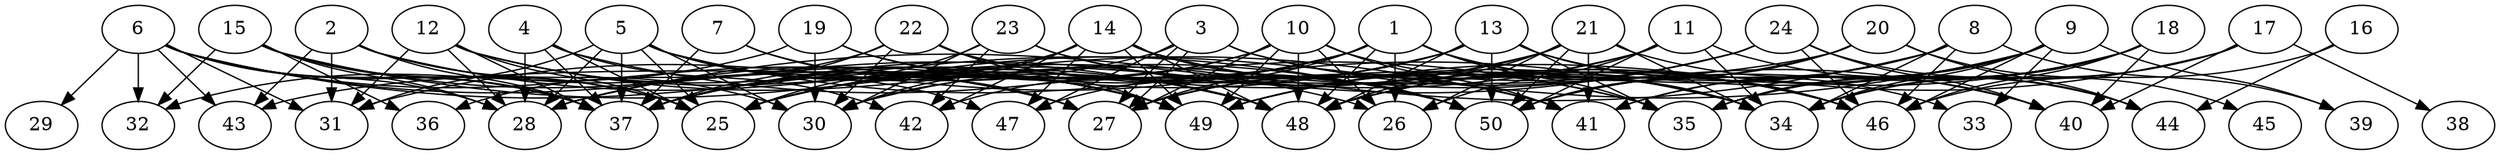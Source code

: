 // DAG automatically generated by daggen at Thu Oct  3 14:07:58 2019
// ./daggen --dot -n 50 --ccr 0.3 --fat 0.9 --regular 0.5 --density 0.5 --mindata 5242880 --maxdata 52428800 
digraph G {
  1 [size="113169067", alpha="0.04", expect_size="33950720"] 
  1 -> 26 [size ="33950720"]
  1 -> 27 [size ="33950720"]
  1 -> 31 [size ="33950720"]
  1 -> 34 [size ="33950720"]
  1 -> 35 [size ="33950720"]
  1 -> 37 [size ="33950720"]
  1 -> 42 [size ="33950720"]
  1 -> 46 [size ="33950720"]
  1 -> 48 [size ="33950720"]
  2 [size="37672960", alpha="0.04", expect_size="11301888"] 
  2 -> 26 [size ="11301888"]
  2 -> 27 [size ="11301888"]
  2 -> 30 [size ="11301888"]
  2 -> 31 [size ="11301888"]
  2 -> 37 [size ="11301888"]
  2 -> 43 [size ="11301888"]
  3 [size="131536213", alpha="0.19", expect_size="39460864"] 
  3 -> 27 [size ="39460864"]
  3 -> 27 [size ="39460864"]
  3 -> 28 [size ="39460864"]
  3 -> 34 [size ="39460864"]
  3 -> 40 [size ="39460864"]
  3 -> 47 [size ="39460864"]
  4 [size="49070080", alpha="0.17", expect_size="14721024"] 
  4 -> 25 [size ="14721024"]
  4 -> 28 [size ="14721024"]
  4 -> 35 [size ="14721024"]
  4 -> 37 [size ="14721024"]
  4 -> 42 [size ="14721024"]
  5 [size="135069013", alpha="0.07", expect_size="40520704"] 
  5 -> 25 [size ="40520704"]
  5 -> 28 [size ="40520704"]
  5 -> 30 [size ="40520704"]
  5 -> 31 [size ="40520704"]
  5 -> 34 [size ="40520704"]
  5 -> 37 [size ="40520704"]
  5 -> 47 [size ="40520704"]
  5 -> 48 [size ="40520704"]
  5 -> 49 [size ="40520704"]
  6 [size="63839573", alpha="0.11", expect_size="19151872"] 
  6 -> 25 [size ="19151872"]
  6 -> 27 [size ="19151872"]
  6 -> 28 [size ="19151872"]
  6 -> 29 [size ="19151872"]
  6 -> 31 [size ="19151872"]
  6 -> 32 [size ="19151872"]
  6 -> 37 [size ="19151872"]
  6 -> 43 [size ="19151872"]
  6 -> 48 [size ="19151872"]
  6 -> 50 [size ="19151872"]
  7 [size="110656853", alpha="0.12", expect_size="33197056"] 
  7 -> 27 [size ="33197056"]
  7 -> 37 [size ="33197056"]
  7 -> 49 [size ="33197056"]
  8 [size="119480320", alpha="0.06", expect_size="35844096"] 
  8 -> 28 [size ="35844096"]
  8 -> 34 [size ="35844096"]
  8 -> 39 [size ="35844096"]
  8 -> 46 [size ="35844096"]
  8 -> 48 [size ="35844096"]
  8 -> 49 [size ="35844096"]
  8 -> 50 [size ="35844096"]
  9 [size="153972053", alpha="0.10", expect_size="46191616"] 
  9 -> 25 [size ="46191616"]
  9 -> 33 [size ="46191616"]
  9 -> 34 [size ="46191616"]
  9 -> 35 [size ="46191616"]
  9 -> 39 [size ="46191616"]
  9 -> 41 [size ="46191616"]
  9 -> 46 [size ="46191616"]
  9 -> 48 [size ="46191616"]
  9 -> 49 [size ="46191616"]
  10 [size="115159040", alpha="0.15", expect_size="34547712"] 
  10 -> 25 [size ="34547712"]
  10 -> 26 [size ="34547712"]
  10 -> 27 [size ="34547712"]
  10 -> 30 [size ="34547712"]
  10 -> 34 [size ="34547712"]
  10 -> 41 [size ="34547712"]
  10 -> 48 [size ="34547712"]
  10 -> 49 [size ="34547712"]
  11 [size="17517227", alpha="0.08", expect_size="5255168"] 
  11 -> 25 [size ="5255168"]
  11 -> 26 [size ="5255168"]
  11 -> 27 [size ="5255168"]
  11 -> 34 [size ="5255168"]
  11 -> 44 [size ="5255168"]
  11 -> 50 [size ="5255168"]
  12 [size="47383893", alpha="0.12", expect_size="14215168"] 
  12 -> 25 [size ="14215168"]
  12 -> 28 [size ="14215168"]
  12 -> 31 [size ="14215168"]
  12 -> 37 [size ="14215168"]
  12 -> 48 [size ="14215168"]
  12 -> 49 [size ="14215168"]
  12 -> 50 [size ="14215168"]
  13 [size="80244053", alpha="0.15", expect_size="24073216"] 
  13 -> 25 [size ="24073216"]
  13 -> 28 [size ="24073216"]
  13 -> 33 [size ="24073216"]
  13 -> 35 [size ="24073216"]
  13 -> 46 [size ="24073216"]
  13 -> 47 [size ="24073216"]
  13 -> 48 [size ="24073216"]
  13 -> 50 [size ="24073216"]
  14 [size="68969813", alpha="0.01", expect_size="20690944"] 
  14 -> 30 [size ="20690944"]
  14 -> 37 [size ="20690944"]
  14 -> 42 [size ="20690944"]
  14 -> 46 [size ="20690944"]
  14 -> 47 [size ="20690944"]
  14 -> 48 [size ="20690944"]
  14 -> 49 [size ="20690944"]
  14 -> 50 [size ="20690944"]
  15 [size="44240213", alpha="0.08", expect_size="13272064"] 
  15 -> 25 [size ="13272064"]
  15 -> 28 [size ="13272064"]
  15 -> 32 [size ="13272064"]
  15 -> 36 [size ="13272064"]
  15 -> 37 [size ="13272064"]
  15 -> 41 [size ="13272064"]
  15 -> 49 [size ="13272064"]
  16 [size="100461227", alpha="0.02", expect_size="30138368"] 
  16 -> 44 [size ="30138368"]
  16 -> 46 [size ="30138368"]
  17 [size="29003093", alpha="0.16", expect_size="8700928"] 
  17 -> 34 [size ="8700928"]
  17 -> 35 [size ="8700928"]
  17 -> 38 [size ="8700928"]
  17 -> 40 [size ="8700928"]
  17 -> 49 [size ="8700928"]
  18 [size="123740160", alpha="0.15", expect_size="37122048"] 
  18 -> 34 [size ="37122048"]
  18 -> 35 [size ="37122048"]
  18 -> 40 [size ="37122048"]
  18 -> 41 [size ="37122048"]
  18 -> 46 [size ="37122048"]
  18 -> 48 [size ="37122048"]
  18 -> 50 [size ="37122048"]
  19 [size="171031893", alpha="0.00", expect_size="51309568"] 
  19 -> 30 [size ="51309568"]
  19 -> 32 [size ="51309568"]
  19 -> 48 [size ="51309568"]
  19 -> 50 [size ="51309568"]
  20 [size="91849387", alpha="0.06", expect_size="27554816"] 
  20 -> 43 [size ="27554816"]
  20 -> 44 [size ="27554816"]
  20 -> 45 [size ="27554816"]
  20 -> 49 [size ="27554816"]
  20 -> 50 [size ="27554816"]
  21 [size="51913387", alpha="0.04", expect_size="15574016"] 
  21 -> 26 [size ="15574016"]
  21 -> 27 [size ="15574016"]
  21 -> 34 [size ="15574016"]
  21 -> 37 [size ="15574016"]
  21 -> 40 [size ="15574016"]
  21 -> 41 [size ="15574016"]
  21 -> 48 [size ="15574016"]
  21 -> 50 [size ="15574016"]
  22 [size="117493760", alpha="0.05", expect_size="35248128"] 
  22 -> 30 [size ="35248128"]
  22 -> 35 [size ="35248128"]
  22 -> 36 [size ="35248128"]
  22 -> 37 [size ="35248128"]
  22 -> 49 [size ="35248128"]
  22 -> 50 [size ="35248128"]
  23 [size="56302933", alpha="0.00", expect_size="16890880"] 
  23 -> 25 [size ="16890880"]
  23 -> 30 [size ="16890880"]
  23 -> 41 [size ="16890880"]
  23 -> 42 [size ="16890880"]
  23 -> 46 [size ="16890880"]
  24 [size="19537920", alpha="0.20", expect_size="5861376"] 
  24 -> 27 [size ="5861376"]
  24 -> 30 [size ="5861376"]
  24 -> 37 [size ="5861376"]
  24 -> 40 [size ="5861376"]
  24 -> 44 [size ="5861376"]
  24 -> 46 [size ="5861376"]
  25 [size="31023787", alpha="0.14", expect_size="9307136"] 
  26 [size="97256107", alpha="0.14", expect_size="29176832"] 
  27 [size="112861867", alpha="0.06", expect_size="33858560"] 
  28 [size="77622613", alpha="0.11", expect_size="23286784"] 
  29 [size="37120000", alpha="0.13", expect_size="11136000"] 
  30 [size="37891413", alpha="0.08", expect_size="11367424"] 
  31 [size="85964800", alpha="0.03", expect_size="25789440"] 
  32 [size="119749973", alpha="0.01", expect_size="35924992"] 
  33 [size="159440213", alpha="0.08", expect_size="47832064"] 
  34 [size="161815893", alpha="0.01", expect_size="48544768"] 
  35 [size="158474240", alpha="0.17", expect_size="47542272"] 
  36 [size="109718187", alpha="0.04", expect_size="32915456"] 
  37 [size="61921280", alpha="0.13", expect_size="18576384"] 
  38 [size="108257280", alpha="0.15", expect_size="32477184"] 
  39 [size="36160853", alpha="0.16", expect_size="10848256"] 
  40 [size="139421013", alpha="0.07", expect_size="41826304"] 
  41 [size="43857920", alpha="0.02", expect_size="13157376"] 
  42 [size="64085333", alpha="0.11", expect_size="19225600"] 
  43 [size="72727893", alpha="0.04", expect_size="21818368"] 
  44 [size="132556800", alpha="0.17", expect_size="39767040"] 
  45 [size="137779200", alpha="0.12", expect_size="41333760"] 
  46 [size="115159040", alpha="0.17", expect_size="34547712"] 
  47 [size="147688107", alpha="0.14", expect_size="44306432"] 
  48 [size="89603413", alpha="0.19", expect_size="26881024"] 
  49 [size="47172267", alpha="0.07", expect_size="14151680"] 
  50 [size="173953707", alpha="0.17", expect_size="52186112"] 
}
